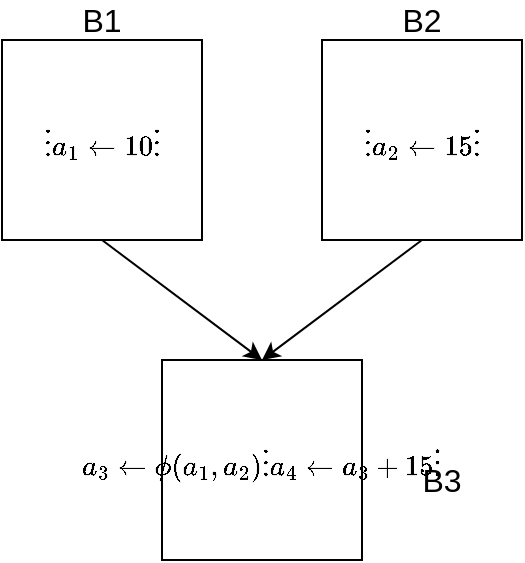 <mxfile version="14.6.13" type="device"><diagram id="InsMzVuF68MKecqp6eDL" name="第 1 页"><mxGraphModel dx="716" dy="419" grid="1" gridSize="10" guides="1" tooltips="1" connect="1" arrows="1" fold="1" page="1" pageScale="1" pageWidth="827" pageHeight="1169" math="1" shadow="0"><root><mxCell id="0"/><mxCell id="1" parent="0"/><mxCell id="bJ8E-dqCzka2ubj894pC-5" style="edgeStyle=none;rounded=0;orthogonalLoop=1;jettySize=auto;html=1;entryX=0.5;entryY=0;entryDx=0;entryDy=0;exitX=0.5;exitY=1;exitDx=0;exitDy=0;" edge="1" parent="1" source="bJ8E-dqCzka2ubj894pC-1" target="bJ8E-dqCzka2ubj894pC-3"><mxGeometry relative="1" as="geometry"/></mxCell><mxCell id="bJ8E-dqCzka2ubj894pC-1" value="" style="rounded=0;whiteSpace=wrap;html=1;" vertex="1" parent="1"><mxGeometry x="260" y="400" width="100" height="100" as="geometry"/></mxCell><mxCell id="bJ8E-dqCzka2ubj894pC-7" style="edgeStyle=none;rounded=0;orthogonalLoop=1;jettySize=auto;html=1;exitX=0.5;exitY=1;exitDx=0;exitDy=0;entryX=0.5;entryY=0;entryDx=0;entryDy=0;" edge="1" parent="1" source="bJ8E-dqCzka2ubj894pC-2" target="bJ8E-dqCzka2ubj894pC-3"><mxGeometry relative="1" as="geometry"/></mxCell><mxCell id="bJ8E-dqCzka2ubj894pC-2" value="" style="rounded=0;whiteSpace=wrap;html=1;" vertex="1" parent="1"><mxGeometry x="420" y="400" width="100" height="100" as="geometry"/></mxCell><mxCell id="bJ8E-dqCzka2ubj894pC-3" value="" style="rounded=0;whiteSpace=wrap;html=1;" vertex="1" parent="1"><mxGeometry x="340" y="560" width="100" height="100" as="geometry"/></mxCell><mxCell id="bJ8E-dqCzka2ubj894pC-8" value="&lt;font style=&quot;font-size: 16px&quot;&gt;B1&lt;/font&gt;" style="text;html=1;strokeColor=none;fillColor=none;align=center;verticalAlign=middle;whiteSpace=wrap;rounded=0;" vertex="1" parent="1"><mxGeometry x="290" y="380" width="40" height="20" as="geometry"/></mxCell><mxCell id="bJ8E-dqCzka2ubj894pC-10" value="&lt;font style=&quot;font-size: 16px&quot;&gt;B2&lt;/font&gt;" style="text;html=1;strokeColor=none;fillColor=none;align=center;verticalAlign=middle;whiteSpace=wrap;rounded=0;" vertex="1" parent="1"><mxGeometry x="450" y="380" width="40" height="20" as="geometry"/></mxCell><mxCell id="bJ8E-dqCzka2ubj894pC-11" value="&lt;font style=&quot;font-size: 16px&quot;&gt;B3&lt;/font&gt;" style="text;html=1;strokeColor=none;fillColor=none;align=center;verticalAlign=middle;whiteSpace=wrap;rounded=0;" vertex="1" parent="1"><mxGeometry x="460" y="610" width="40" height="20" as="geometry"/></mxCell><mxCell id="bJ8E-dqCzka2ubj894pC-12" value="$$&lt;br&gt;\vdots\\&lt;br&gt;a_1\gets10\\&lt;br&gt;\vdots&lt;br&gt;$$" style="text;html=1;strokeColor=none;fillColor=none;align=center;verticalAlign=middle;whiteSpace=wrap;rounded=0;" vertex="1" parent="1"><mxGeometry x="260" y="400" width="100" height="100" as="geometry"/></mxCell><mxCell id="bJ8E-dqCzka2ubj894pC-13" value="$$&lt;br&gt;\vdots\\&lt;br&gt;a_2\gets15\\&lt;br&gt;\vdots&lt;br&gt;$$" style="text;html=1;strokeColor=none;fillColor=none;align=center;verticalAlign=middle;whiteSpace=wrap;rounded=0;" vertex="1" parent="1"><mxGeometry x="420" y="400" width="100" height="100" as="geometry"/></mxCell><mxCell id="bJ8E-dqCzka2ubj894pC-14" value="$$&lt;br&gt;a_3\gets \phi (a_1,a_2)\\&lt;br&gt;\vdots\\&lt;br&gt;a_4\gets a_3+15\\&lt;br&gt;\vdots&lt;br&gt;$$" style="text;html=1;strokeColor=none;fillColor=none;align=center;verticalAlign=middle;whiteSpace=wrap;rounded=0;" vertex="1" parent="1"><mxGeometry x="340" y="560" width="100" height="100" as="geometry"/></mxCell></root></mxGraphModel></diagram></mxfile>